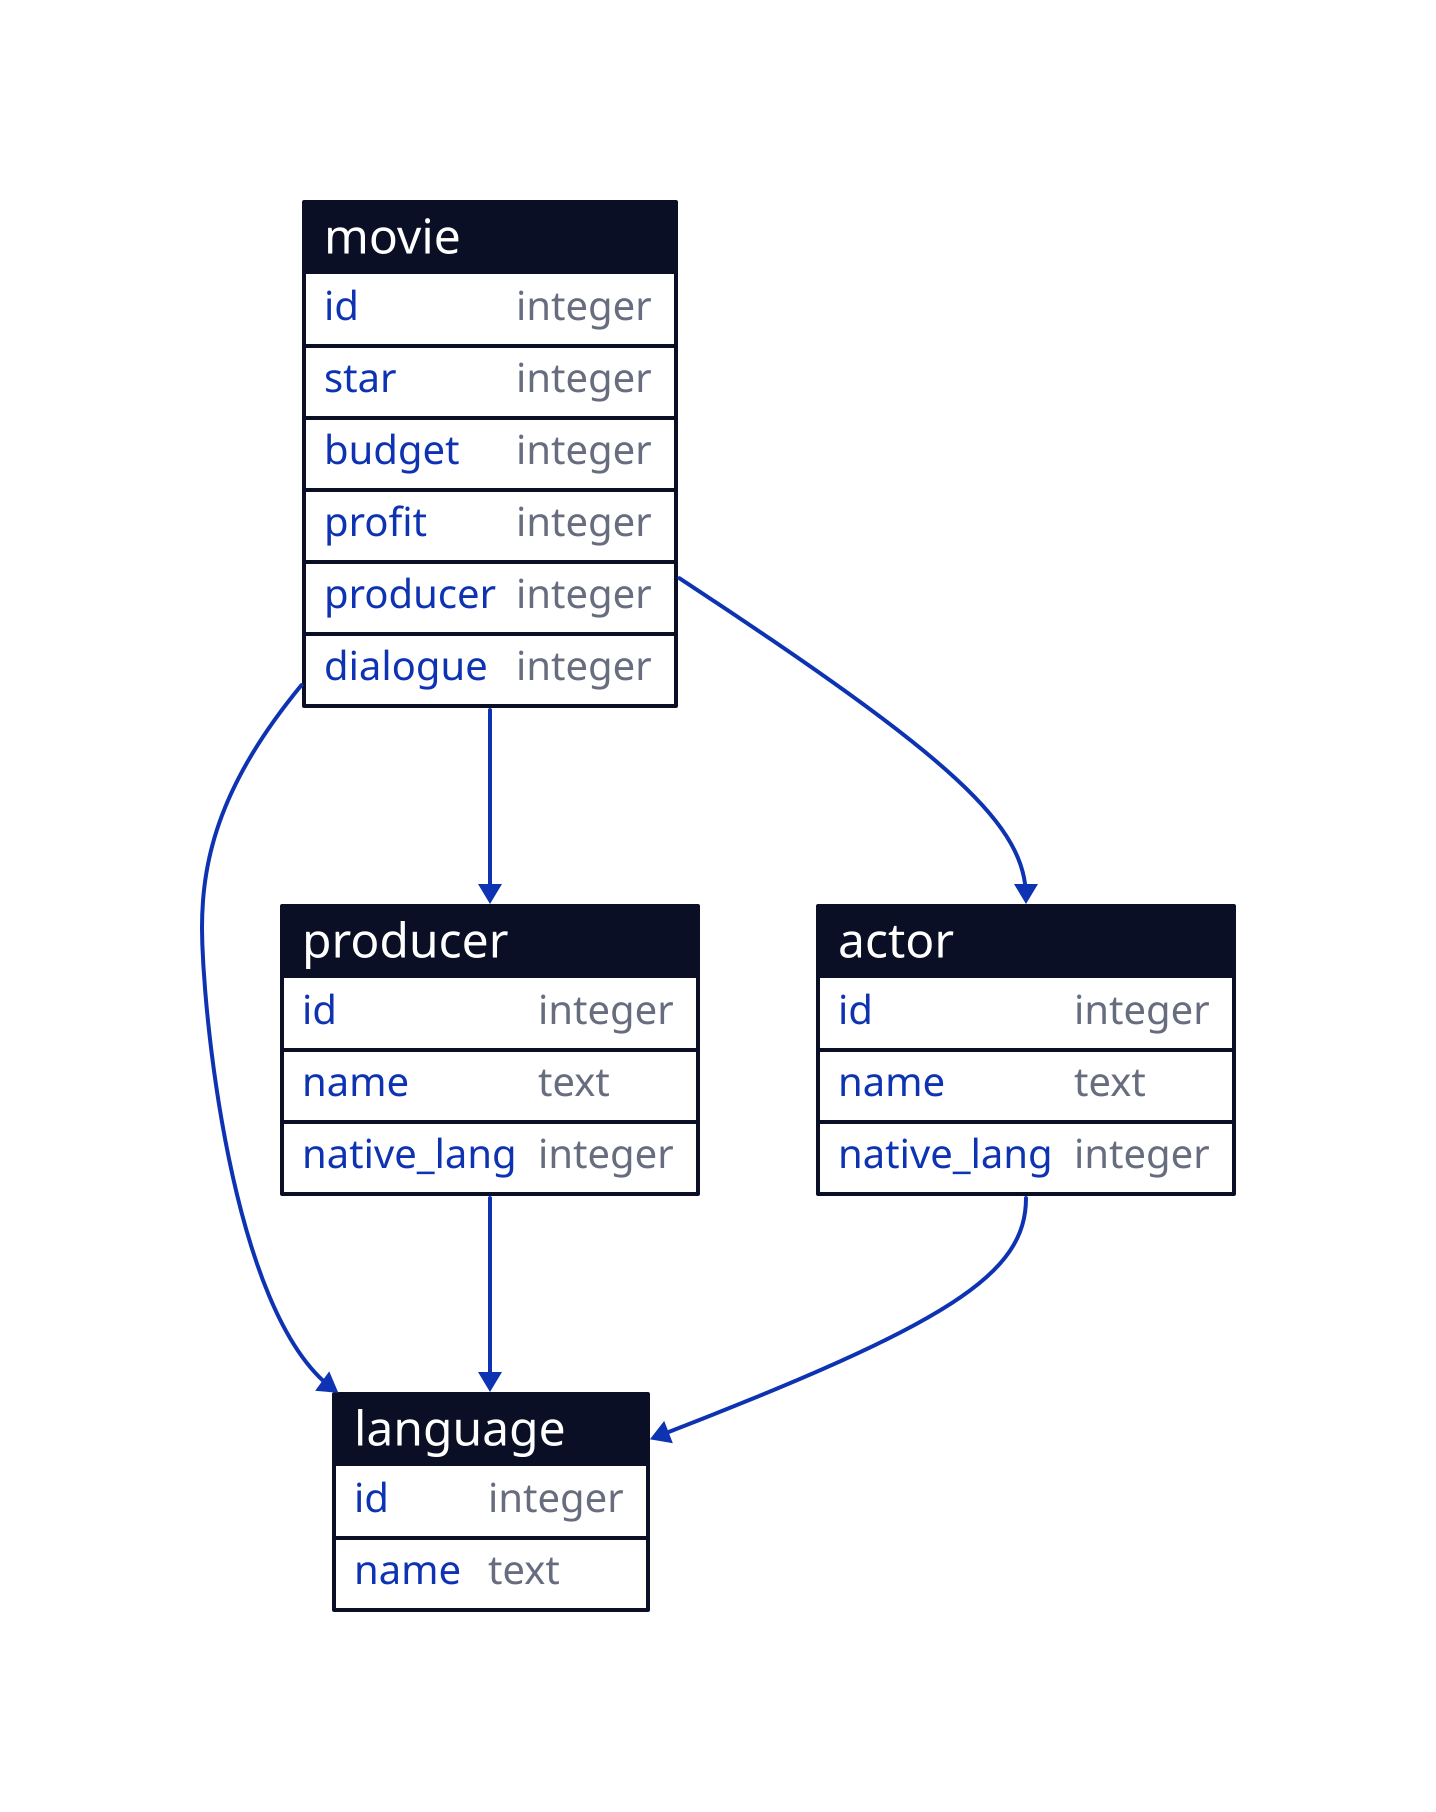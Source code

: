 movie: {
  id: integer
  star: integer
  budget: integer
  profit: integer
  producer: integer
  dialogue: integer
}
movie.shape: sql_table
actor: {
  id: integer
  name: text
  native_lang: integer
}
actor.shape: sql_table
producer: {
  id: integer
  name: text
  native_lang: integer
}
producer.shape: sql_table
language: {
  id: integer
  name: text
}
language.shape: sql_table
movie.star -> actor.id
movie.producer -> producer.id
movie.dialogue -> language.id
producer.native_lang -> language.id
actor.native_lang -> language.id
